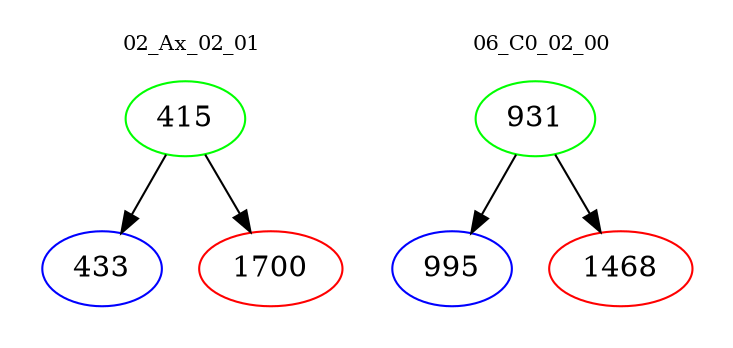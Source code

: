 digraph{
subgraph cluster_0 {
color = white
label = "02_Ax_02_01";
fontsize=10;
T0_415 [label="415", color="green"]
T0_415 -> T0_433 [color="black"]
T0_433 [label="433", color="blue"]
T0_415 -> T0_1700 [color="black"]
T0_1700 [label="1700", color="red"]
}
subgraph cluster_1 {
color = white
label = "06_C0_02_00";
fontsize=10;
T1_931 [label="931", color="green"]
T1_931 -> T1_995 [color="black"]
T1_995 [label="995", color="blue"]
T1_931 -> T1_1468 [color="black"]
T1_1468 [label="1468", color="red"]
}
}
